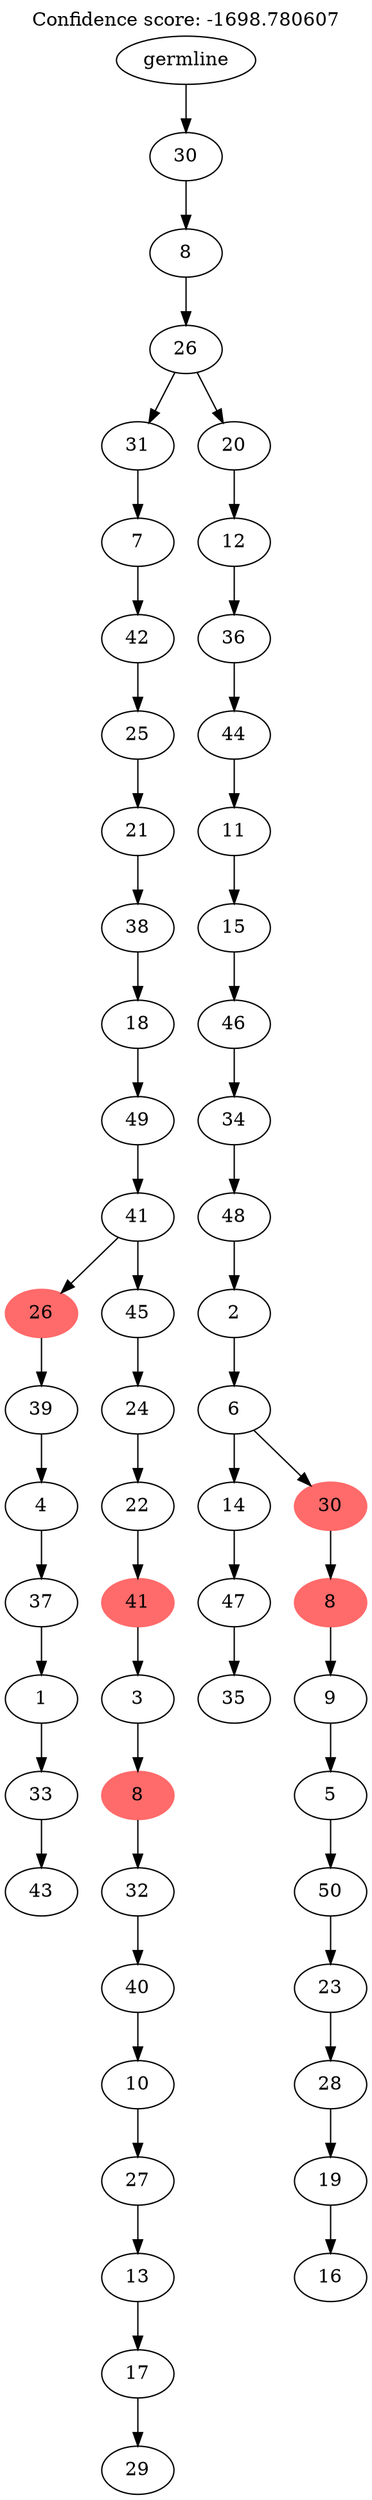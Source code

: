 digraph g {
	"54" -> "55";
	"55" [label="43"];
	"53" -> "54";
	"54" [label="33"];
	"52" -> "53";
	"53" [label="1"];
	"51" -> "52";
	"52" [label="37"];
	"50" -> "51";
	"51" [label="4"];
	"49" -> "50";
	"50" [label="39"];
	"47" -> "48";
	"48" [label="29"];
	"46" -> "47";
	"47" [label="17"];
	"45" -> "46";
	"46" [label="13"];
	"44" -> "45";
	"45" [label="27"];
	"43" -> "44";
	"44" [label="10"];
	"42" -> "43";
	"43" [label="40"];
	"41" -> "42";
	"42" [label="32"];
	"40" -> "41";
	"41" [color=indianred1, style=filled, label="8"];
	"39" -> "40";
	"40" [label="3"];
	"38" -> "39";
	"39" [color=indianred1, style=filled, label="41"];
	"37" -> "38";
	"38" [label="22"];
	"36" -> "37";
	"37" [label="24"];
	"35" -> "36";
	"36" [label="45"];
	"35" -> "49";
	"49" [color=indianred1, style=filled, label="26"];
	"34" -> "35";
	"35" [label="41"];
	"33" -> "34";
	"34" [label="49"];
	"32" -> "33";
	"33" [label="18"];
	"31" -> "32";
	"32" [label="38"];
	"30" -> "31";
	"31" [label="21"];
	"29" -> "30";
	"30" [label="25"];
	"28" -> "29";
	"29" [label="42"];
	"27" -> "28";
	"28" [label="7"];
	"25" -> "26";
	"26" [label="35"];
	"24" -> "25";
	"25" [label="47"];
	"22" -> "23";
	"23" [label="16"];
	"21" -> "22";
	"22" [label="19"];
	"20" -> "21";
	"21" [label="28"];
	"19" -> "20";
	"20" [label="23"];
	"18" -> "19";
	"19" [label="50"];
	"17" -> "18";
	"18" [label="5"];
	"16" -> "17";
	"17" [label="9"];
	"15" -> "16";
	"16" [color=indianred1, style=filled, label="8"];
	"14" -> "15";
	"15" [color=indianred1, style=filled, label="30"];
	"14" -> "24";
	"24" [label="14"];
	"13" -> "14";
	"14" [label="6"];
	"12" -> "13";
	"13" [label="2"];
	"11" -> "12";
	"12" [label="48"];
	"10" -> "11";
	"11" [label="34"];
	"9" -> "10";
	"10" [label="46"];
	"8" -> "9";
	"9" [label="15"];
	"7" -> "8";
	"8" [label="11"];
	"6" -> "7";
	"7" [label="44"];
	"5" -> "6";
	"6" [label="36"];
	"4" -> "5";
	"5" [label="12"];
	"3" -> "4";
	"4" [label="20"];
	"3" -> "27";
	"27" [label="31"];
	"2" -> "3";
	"3" [label="26"];
	"1" -> "2";
	"2" [label="8"];
	"0" -> "1";
	"1" [label="30"];
	"0" [label="germline"];
	labelloc="t";
	label="Confidence score: -1698.780607";
}
